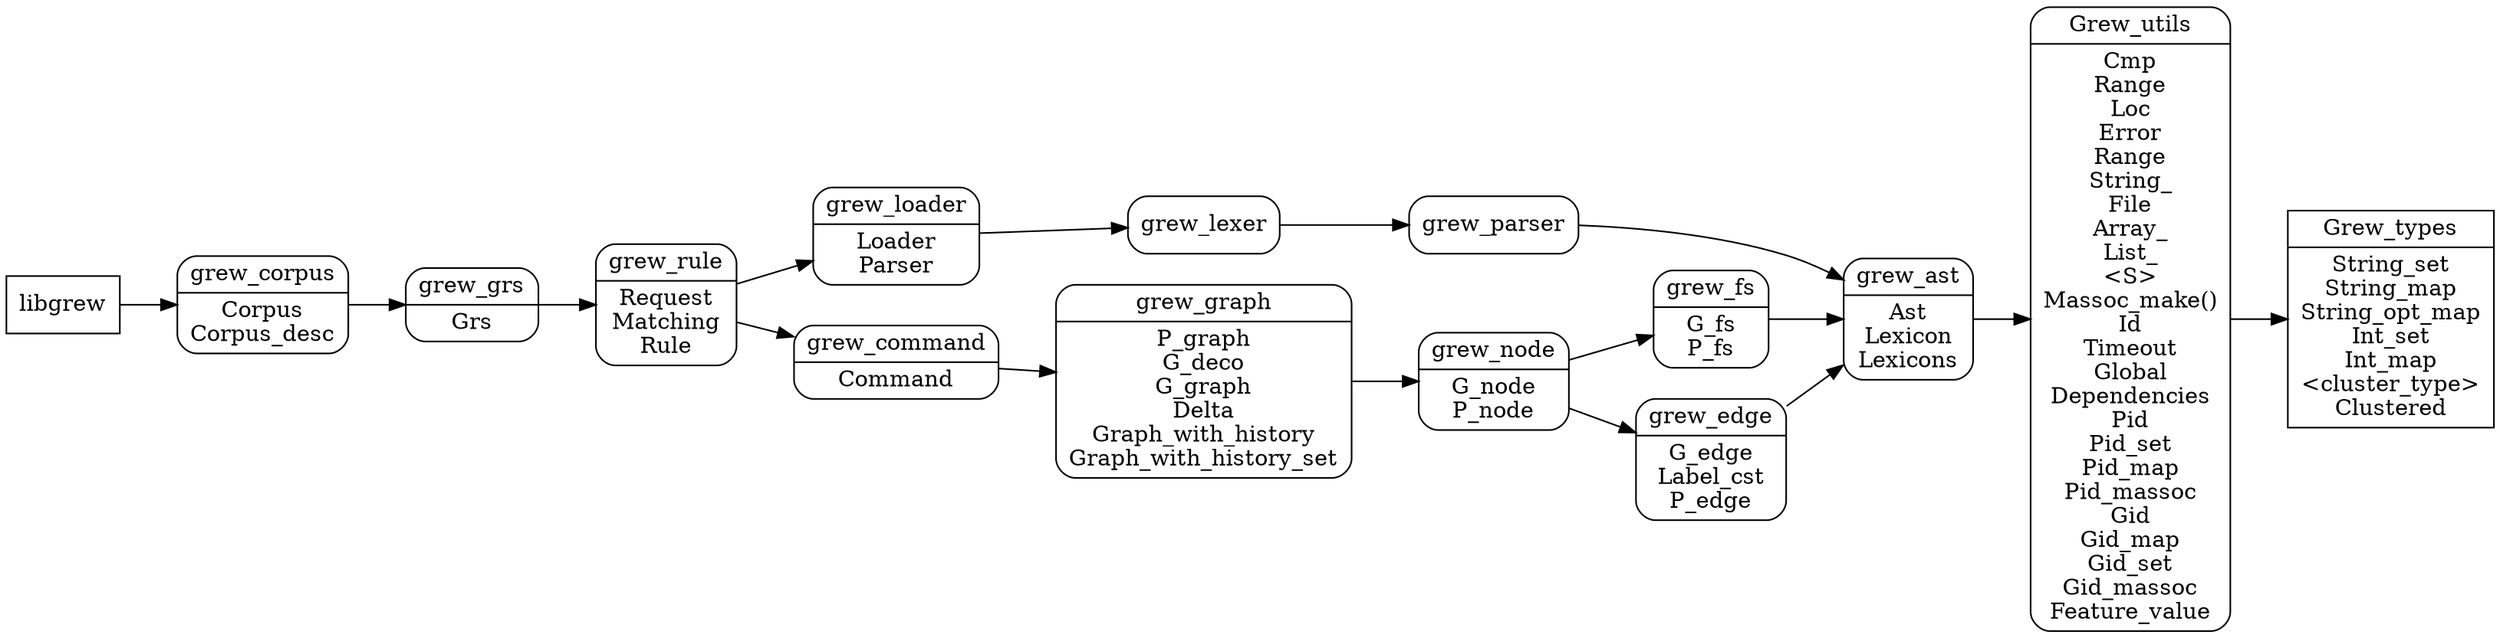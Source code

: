 digraph grew {
  node [shape=Mrecord];
  rankdir = LR;
  Grew_types [fillcolor=yellow, shape=record, label="Grew_types|String_set\nString_map\nString_opt_map\nInt_set\nInt_map\n&lt;cluster_type&gt;\nClustered"]
  Grew_utils [label="Grew_utils|Cmp\nRange\nLoc\nError\nRange\nString_\nFile\nArray_\nList_\n&lt;S&gt;\nMassoc_make()\nId\nTimeout\nGlobal\nDependencies\nPid\nPid_set\nPid_map\nPid_massoc\nGid\nGid_map\nGid_set\nGid_massoc\nFeature_value"]
  grew_ast [label="grew_ast|Ast\nLexicon\nLexicons"]
  grew_loader [label="grew_loader|Loader\nParser"]
  grew_fs [label="grew_fs|G_fs\nP_fs"]
  grew_edge [label="grew_edge|G_edge\nLabel_cst\nP_edge"]
  grew_node [label="grew_node|G_node\nP_node"]
  grew_command [label="grew_command|Command"]
  grew_graph [label="grew_graph|P_graph\nG_deco\nG_graph\nDelta\nGraph_with_history\nGraph_with_history_set"]
  grew_rule [label="grew_rule|Request\nMatching\nRule"]
  grew_grs [label="grew_grs|Grs"]
  grew_corpus [label="grew_corpus|Corpus\nCorpus_desc"]
  libgrew [fillcolor=yellow, shape=record]
grew_ast -> Grew_utils -> Grew_types
grew_edge -> grew_ast
grew_fs -> grew_ast
grew_command -> grew_graph
grew_node -> grew_edge
grew_node -> grew_fs
grew_graph -> grew_node
grew_rule -> grew_command
grew_grs -> grew_rule
grew_rule -> grew_loader -> grew_lexer -> grew_parser -> grew_ast
grew_corpus -> grew_grs
libgrew -> grew_corpus

}